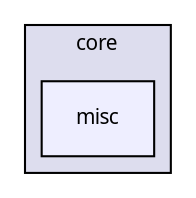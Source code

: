 digraph "misc" {
  compound=true
  node [ fontsize="10", fontname="FreeSans.ttf"];
  edge [ labelfontsize="10", labelfontname="FreeSans.ttf"];
  subgraph clusterdir_d3f702df5899af83d48ebd5a6235f692 {
    graph [ bgcolor="#ddddee", pencolor="black", label="core" fontname="FreeSans.ttf", fontsize="10", URL="dir_d3f702df5899af83d48ebd5a6235f692.html"]
  dir_686e30ec5313edf2d3b2b11577711b6a [shape=box, label="misc", style="filled", fillcolor="#eeeeff", pencolor="black", URL="dir_686e30ec5313edf2d3b2b11577711b6a.html"];
  }
}
